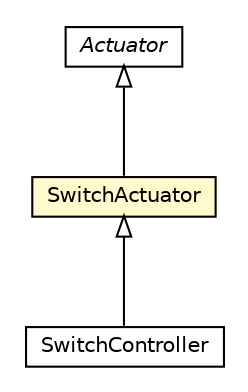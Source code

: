 #!/usr/local/bin/dot
#
# Class diagram 
# Generated by UMLGraph version R5_6-24-gf6e263 (http://www.umlgraph.org/)
#

digraph G {
	edge [fontname="Helvetica",fontsize=10,labelfontname="Helvetica",labelfontsize=10];
	node [fontname="Helvetica",fontsize=10,shape=plaintext];
	nodesep=0.25;
	ranksep=0.5;
	// org.universAAL.ontology.device.SwitchActuator
	c342946 [label=<<table title="org.universAAL.ontology.device.SwitchActuator" border="0" cellborder="1" cellspacing="0" cellpadding="2" port="p" bgcolor="lemonChiffon" href="./SwitchActuator.html">
		<tr><td><table border="0" cellspacing="0" cellpadding="1">
<tr><td align="center" balign="center"> SwitchActuator </td></tr>
		</table></td></tr>
		</table>>, URL="./SwitchActuator.html", fontname="Helvetica", fontcolor="black", fontsize=10.0];
	// org.universAAL.ontology.device.SwitchController
	c342947 [label=<<table title="org.universAAL.ontology.device.SwitchController" border="0" cellborder="1" cellspacing="0" cellpadding="2" port="p" href="./SwitchController.html">
		<tr><td><table border="0" cellspacing="0" cellpadding="1">
<tr><td align="center" balign="center"> SwitchController </td></tr>
		</table></td></tr>
		</table>>, URL="./SwitchController.html", fontname="Helvetica", fontcolor="black", fontsize=10.0];
	// org.universAAL.ontology.device.Actuator
	c342973 [label=<<table title="org.universAAL.ontology.device.Actuator" border="0" cellborder="1" cellspacing="0" cellpadding="2" port="p" href="./Actuator.html">
		<tr><td><table border="0" cellspacing="0" cellpadding="1">
<tr><td align="center" balign="center"><font face="Helvetica-Oblique"> Actuator </font></td></tr>
		</table></td></tr>
		</table>>, URL="./Actuator.html", fontname="Helvetica", fontcolor="black", fontsize=10.0];
	//org.universAAL.ontology.device.SwitchActuator extends org.universAAL.ontology.device.Actuator
	c342973:p -> c342946:p [dir=back,arrowtail=empty];
	//org.universAAL.ontology.device.SwitchController extends org.universAAL.ontology.device.SwitchActuator
	c342946:p -> c342947:p [dir=back,arrowtail=empty];
}

